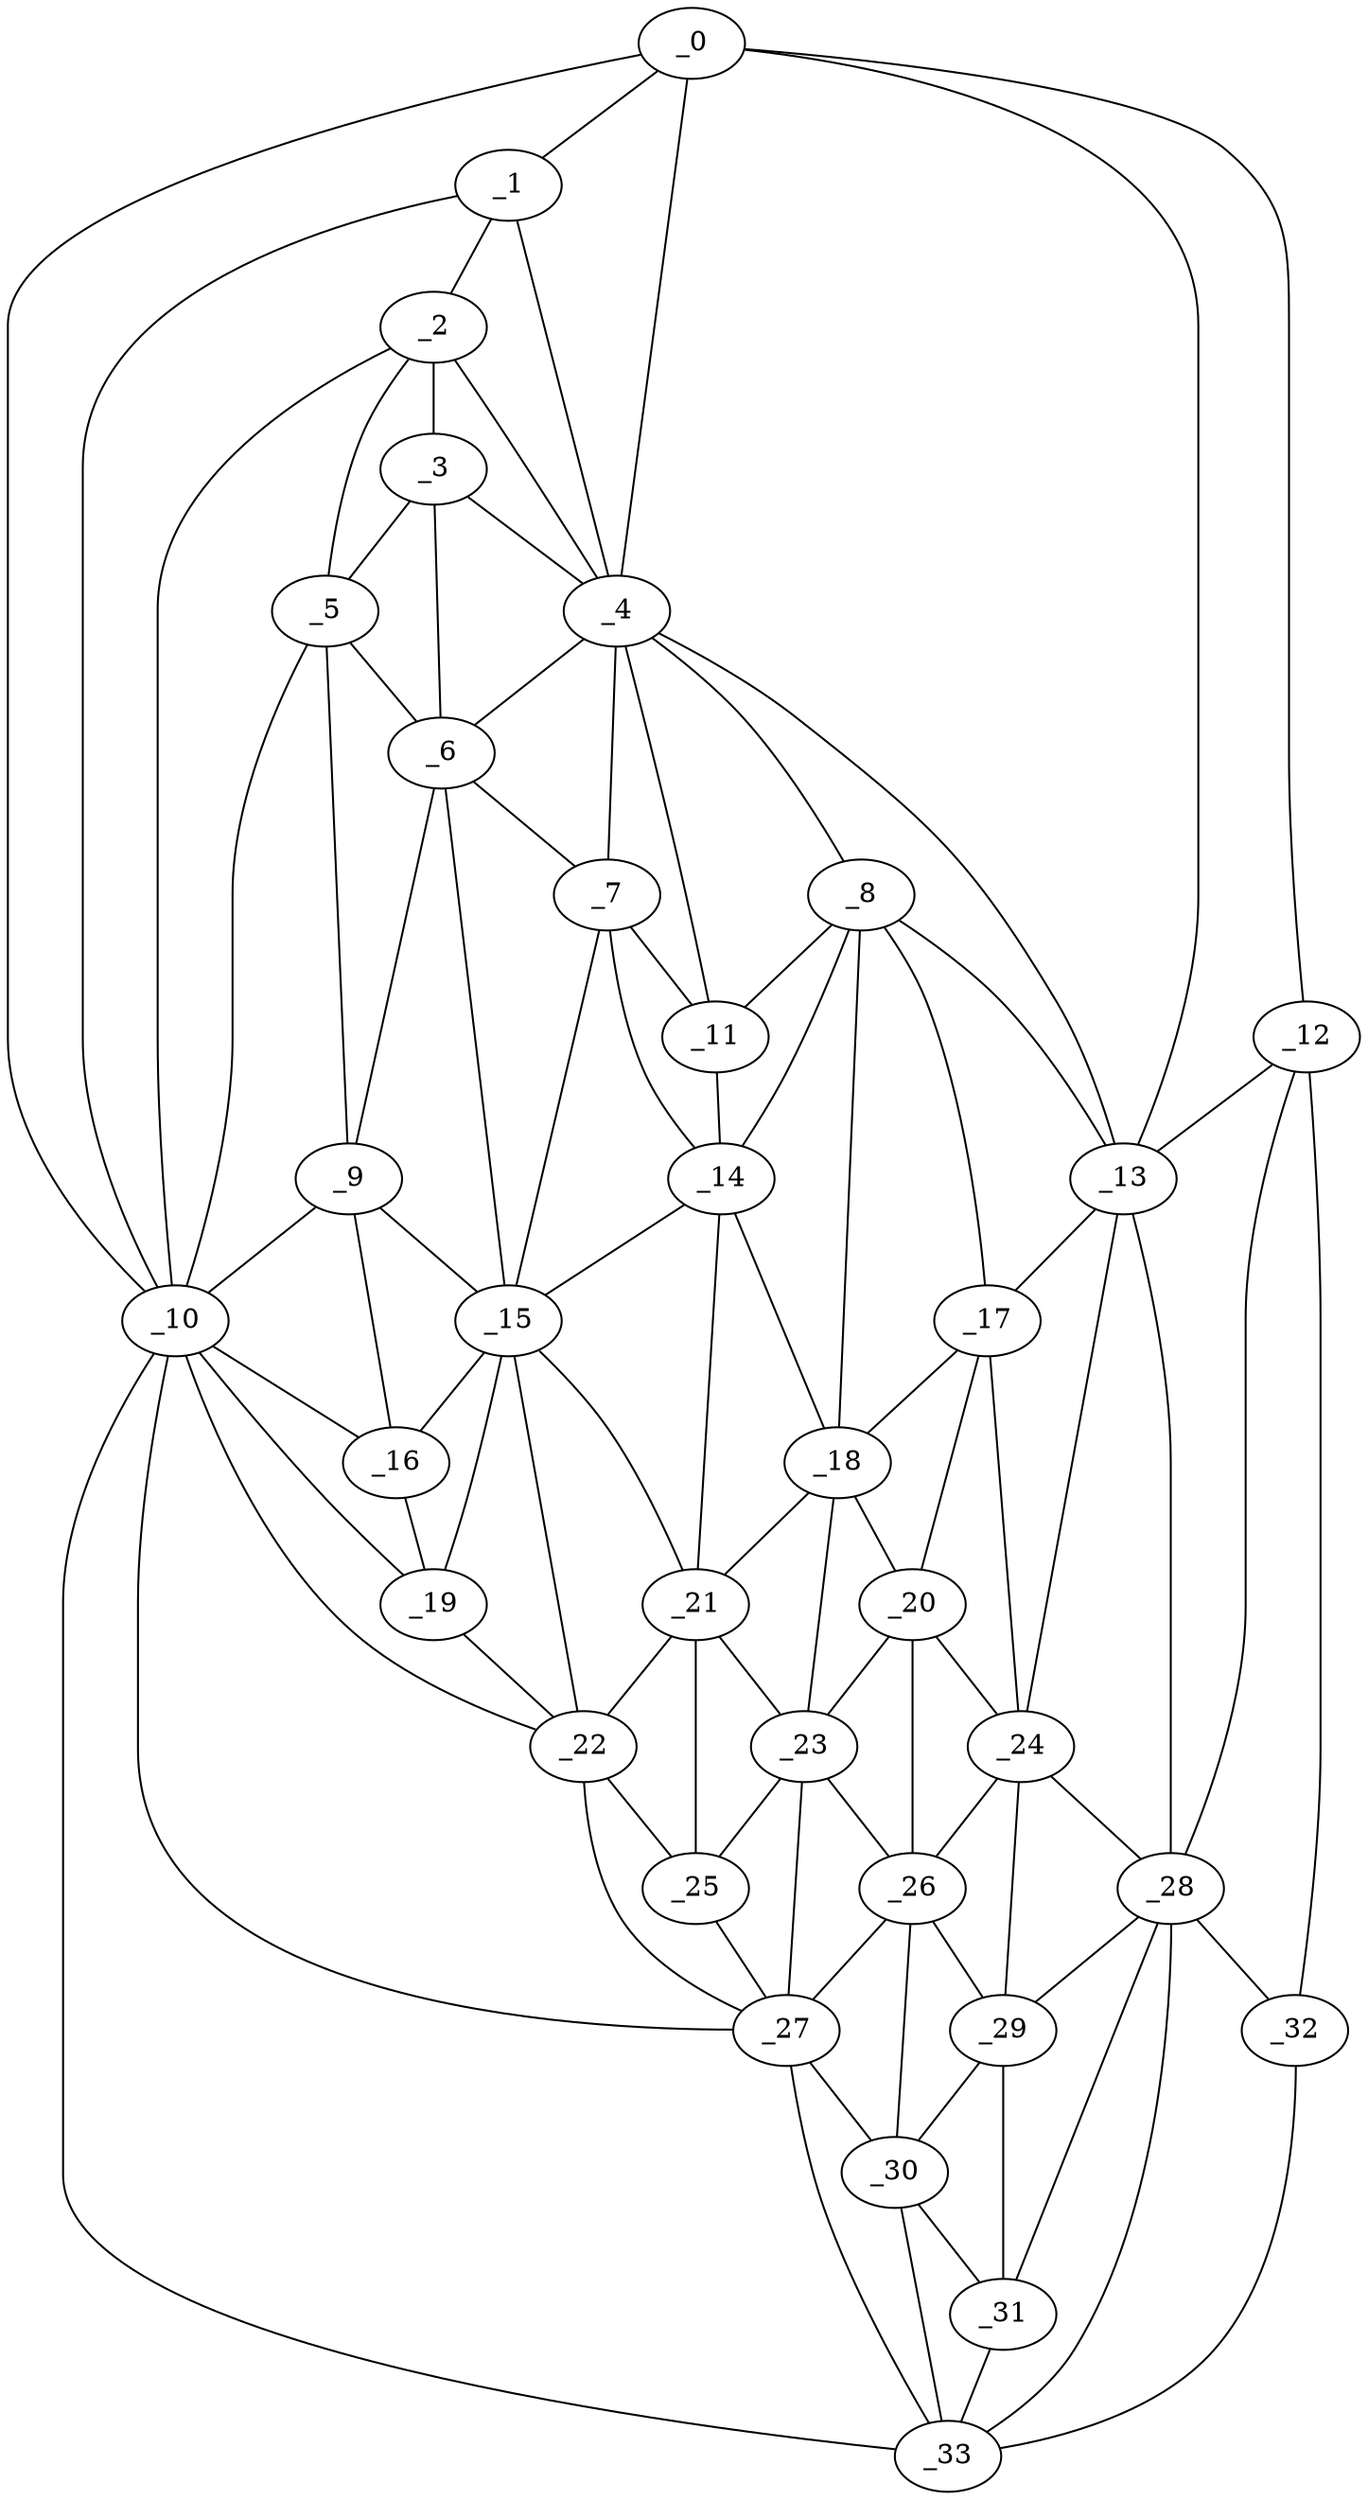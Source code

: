 graph "obj67__75.gxl" {
	_0	 [x=6,
		y=12];
	_1	 [x=27,
		y=19];
	_0 -- _1	 [valence=2];
	_4	 [x=48,
		y=45];
	_0 -- _4	 [valence=2];
	_10	 [x=60,
		y=8];
	_0 -- _10	 [valence=1];
	_12	 [x=61,
		y=118];
	_0 -- _12	 [valence=1];
	_13	 [x=63,
		y=89];
	_0 -- _13	 [valence=2];
	_2	 [x=38,
		y=26];
	_1 -- _2	 [valence=2];
	_1 -- _4	 [valence=2];
	_1 -- _10	 [valence=2];
	_3	 [x=46,
		y=32];
	_2 -- _3	 [valence=2];
	_2 -- _4	 [valence=1];
	_5	 [x=50,
		y=25];
	_2 -- _5	 [valence=2];
	_2 -- _10	 [valence=2];
	_3 -- _4	 [valence=1];
	_3 -- _5	 [valence=1];
	_6	 [x=54,
		y=34];
	_3 -- _6	 [valence=2];
	_4 -- _6	 [valence=1];
	_7	 [x=56,
		y=43];
	_4 -- _7	 [valence=2];
	_8	 [x=58,
		y=57];
	_4 -- _8	 [valence=2];
	_11	 [x=61,
		y=51];
	_4 -- _11	 [valence=2];
	_4 -- _13	 [valence=2];
	_5 -- _6	 [valence=1];
	_9	 [x=59,
		y=27];
	_5 -- _9	 [valence=1];
	_5 -- _10	 [valence=2];
	_6 -- _7	 [valence=2];
	_6 -- _9	 [valence=2];
	_15	 [x=67,
		y=39];
	_6 -- _15	 [valence=2];
	_7 -- _11	 [valence=2];
	_14	 [x=66,
		y=50];
	_7 -- _14	 [valence=2];
	_7 -- _15	 [valence=1];
	_8 -- _11	 [valence=2];
	_8 -- _13	 [valence=1];
	_8 -- _14	 [valence=2];
	_17	 [x=69,
		y=66];
	_8 -- _17	 [valence=2];
	_18	 [x=71,
		y=54];
	_8 -- _18	 [valence=1];
	_9 -- _10	 [valence=2];
	_9 -- _15	 [valence=2];
	_16	 [x=68,
		y=28];
	_9 -- _16	 [valence=2];
	_10 -- _16	 [valence=2];
	_19	 [x=72,
		y=32];
	_10 -- _19	 [valence=1];
	_22	 [x=78,
		y=39];
	_10 -- _22	 [valence=2];
	_27	 [x=88,
		y=51];
	_10 -- _27	 [valence=2];
	_33	 [x=121,
		y=81];
	_10 -- _33	 [valence=1];
	_11 -- _14	 [valence=2];
	_12 -- _13	 [valence=2];
	_28	 [x=90,
		y=102];
	_12 -- _28	 [valence=2];
	_32	 [x=120,
		y=111];
	_12 -- _32	 [valence=1];
	_13 -- _17	 [valence=2];
	_24	 [x=82,
		y=73];
	_13 -- _24	 [valence=2];
	_13 -- _28	 [valence=2];
	_14 -- _15	 [valence=2];
	_14 -- _18	 [valence=2];
	_21	 [x=76,
		y=51];
	_14 -- _21	 [valence=2];
	_15 -- _16	 [valence=2];
	_15 -- _19	 [valence=1];
	_15 -- _21	 [valence=2];
	_15 -- _22	 [valence=2];
	_16 -- _19	 [valence=2];
	_17 -- _18	 [valence=2];
	_20	 [x=74,
		y=64];
	_17 -- _20	 [valence=2];
	_17 -- _24	 [valence=1];
	_18 -- _20	 [valence=1];
	_18 -- _21	 [valence=2];
	_23	 [x=78,
		y=57];
	_18 -- _23	 [valence=2];
	_19 -- _22	 [valence=2];
	_20 -- _23	 [valence=2];
	_20 -- _24	 [valence=2];
	_26	 [x=87,
		y=69];
	_20 -- _26	 [valence=2];
	_21 -- _22	 [valence=2];
	_21 -- _23	 [valence=2];
	_25	 [x=83,
		y=47];
	_21 -- _25	 [valence=2];
	_22 -- _25	 [valence=2];
	_22 -- _27	 [valence=2];
	_23 -- _25	 [valence=2];
	_23 -- _26	 [valence=1];
	_23 -- _27	 [valence=1];
	_24 -- _26	 [valence=1];
	_24 -- _28	 [valence=1];
	_29	 [x=91,
		y=73];
	_24 -- _29	 [valence=1];
	_25 -- _27	 [valence=2];
	_26 -- _27	 [valence=2];
	_26 -- _29	 [valence=2];
	_30	 [x=97,
		y=62];
	_26 -- _30	 [valence=2];
	_27 -- _30	 [valence=1];
	_27 -- _33	 [valence=1];
	_28 -- _29	 [valence=2];
	_31	 [x=101,
		y=71];
	_28 -- _31	 [valence=1];
	_28 -- _32	 [valence=2];
	_28 -- _33	 [valence=1];
	_29 -- _30	 [valence=1];
	_29 -- _31	 [valence=1];
	_30 -- _31	 [valence=2];
	_30 -- _33	 [valence=1];
	_31 -- _33	 [valence=2];
	_32 -- _33	 [valence=1];
}

